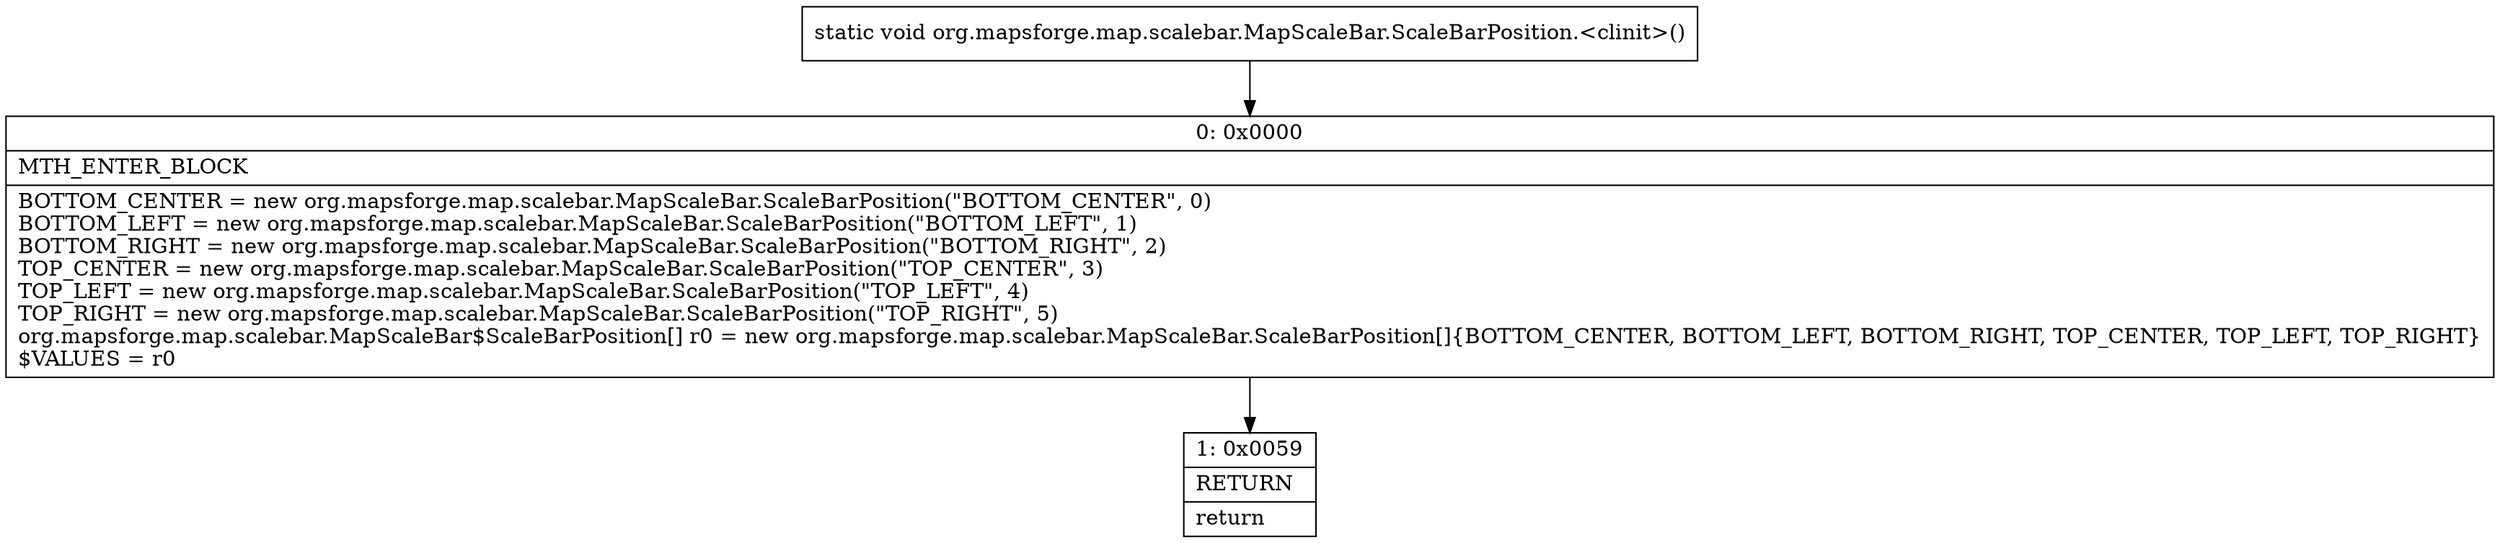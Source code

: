 digraph "CFG fororg.mapsforge.map.scalebar.MapScaleBar.ScaleBarPosition.\<clinit\>()V" {
Node_0 [shape=record,label="{0\:\ 0x0000|MTH_ENTER_BLOCK\l|BOTTOM_CENTER = new org.mapsforge.map.scalebar.MapScaleBar.ScaleBarPosition(\"BOTTOM_CENTER\", 0)\lBOTTOM_LEFT = new org.mapsforge.map.scalebar.MapScaleBar.ScaleBarPosition(\"BOTTOM_LEFT\", 1)\lBOTTOM_RIGHT = new org.mapsforge.map.scalebar.MapScaleBar.ScaleBarPosition(\"BOTTOM_RIGHT\", 2)\lTOP_CENTER = new org.mapsforge.map.scalebar.MapScaleBar.ScaleBarPosition(\"TOP_CENTER\", 3)\lTOP_LEFT = new org.mapsforge.map.scalebar.MapScaleBar.ScaleBarPosition(\"TOP_LEFT\", 4)\lTOP_RIGHT = new org.mapsforge.map.scalebar.MapScaleBar.ScaleBarPosition(\"TOP_RIGHT\", 5)\lorg.mapsforge.map.scalebar.MapScaleBar$ScaleBarPosition[] r0 = new org.mapsforge.map.scalebar.MapScaleBar.ScaleBarPosition[]\{BOTTOM_CENTER, BOTTOM_LEFT, BOTTOM_RIGHT, TOP_CENTER, TOP_LEFT, TOP_RIGHT\}\l$VALUES = r0\l}"];
Node_1 [shape=record,label="{1\:\ 0x0059|RETURN\l|return\l}"];
MethodNode[shape=record,label="{static void org.mapsforge.map.scalebar.MapScaleBar.ScaleBarPosition.\<clinit\>() }"];
MethodNode -> Node_0;
Node_0 -> Node_1;
}

